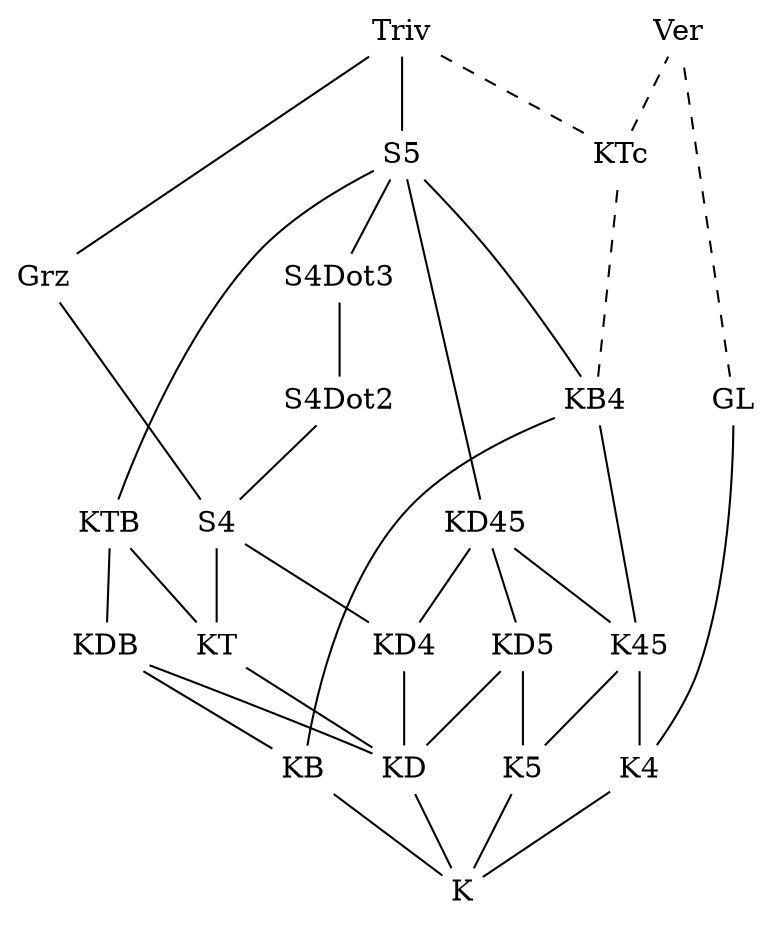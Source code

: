 digraph {
  graph[
    rankdir = BT; 
  ]

  node [
    shape=plaintext
    margin=0.05
    width=0
    height=0
  ];

  edge [
    style = solid
    arrowhead = none
  ];
   
  {rank = same; Triv; Ver;}

  Grz -> Triv;
  K -> K4;
  K -> K5;
  K -> KB;
  K -> KD;
  K4 -> GL;
  K4 -> K45;
  K45 -> KB4;
  K45 -> KD45;
  K5 -> K45;
  K5 -> KD5;
  KB -> KB4;
  KB -> KDB;
  KB4 -> S5;
  KD -> KD4;
  KD -> KD5;
  KD -> KDB;
  KD -> KT;
  KD4 -> KD45;
  KD4 -> S4;
  KD45 -> S5;
  KD5 -> KD45;
  KDB -> KTB;
  KT -> KTB;
  KT -> S4;
  KTB -> S5;
  S4 -> Grz;
  S4 -> S4Dot2; 
  S4Dot2 -> S4Dot3;
  S4Dot3 -> S5;
  S5 -> Triv; 

  GL -> Ver [style = dashed];
  KB4 -> KTc [style = dashed];
  KTc -> Ver [style = dashed];
  KTc -> Triv [style = dashed];
}